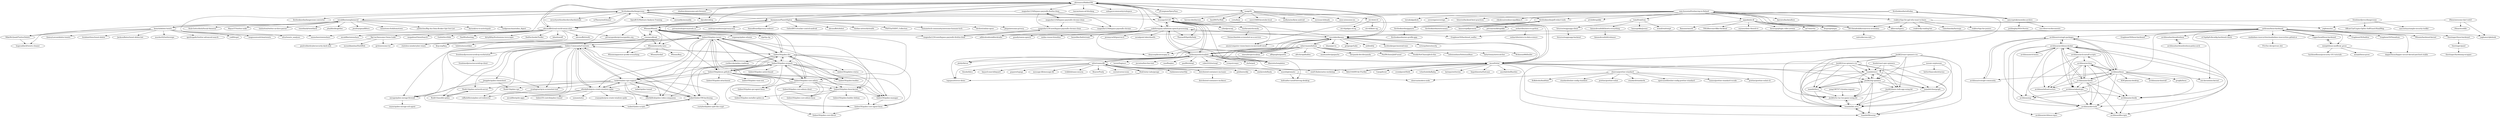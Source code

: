 digraph G {
"aforensics/HiddenVM" -> "dosyago/22120"
"aforensics/HiddenVM" -> "firstlookmedia/dangerzone"
"aforensics/HiddenVM" -> "syscolabs/kasaya"
"aforensics/HiddenVM" -> "AnonymousPlanet/thgtoa"
"aforensics/HiddenVM" -> "shadawck/awesome-anti-forensic" ["e"=1]
"aforensics/HiddenVM" -> "alecmuffett/real-world-onion-sites"
"aforensics/HiddenVM" -> "Qubes-Community/Contents"
"aforensics/HiddenVM" -> "skysafe/reblog"
"aforensics/HiddenVM" -> "magnolia1234/bypass-paywalls-firefox-clean"
"aforensics/HiddenVM" -> "tanrax/maza-ad-blocking" ["e"=1]
"aforensics/HiddenVM" -> "subspacecommunity/subspace" ["e"=1]
"aforensics/HiddenVM" -> "codeforequity-at/botium-speech-processing"
"aforensics/HiddenVM" -> "adblockradio/adblockradio" ["e"=1]
"aforensics/HiddenVM" -> "maqp/tfc"
"aforensics/HiddenVM" -> "JFreegman/SpicyPass" ["e"=1]
"QubesOS/qubes-issues" -> "QubesOS/qubes-secpack"
"QubesOS/qubes-issues" -> "QubesOS/qubes-doc"
"QubesOS/qubes-issues" -> "QubesOS/qubesos.github.io"
"QubesOS/qubes-issues" -> "Qubes-Community/Contents"
"QubesOS/qubes-issues" -> "tasket/Qubes-vpn-support"
"QubesOS/qubes-issues" -> "elliotkillick/qvm-create-windows-qube"
"QubesOS/qubes-issues" -> "tasket/Qubes-VM-hardening"
"QubesOS/qubes-issues" -> "QubesOS/qubes-linux-kernel"
"QubesOS/qubes-issues" -> "mirage/qubes-mirage-firewall"
"QubesOS/qubes-issues" -> "evadogstar/qvm-screenshot-tool"
"QubesOS/qubes-issues" -> "QubesOS/updates-status"
"QubesOS/qubes-issues" -> "QubesOS/qubes-core-admin"
"QubesOS/qubes-issues" -> "elliotkillick/qubes-video-companion"
"QubesOS/qubes-issues" -> "Whonix/Whonix"
"QubesOS/qubes-issues" -> "rootkovska/qubes-roadmap"
"forbesmyester/esqlate" -> "syscolabs/kasaya"
"forbesmyester/esqlate" -> "kbariotis/templates" ["e"=1]
"forbesmyester/esqlate" -> "shzlw/poli" ["e"=1]
"forbesmyester/esqlate" -> "plotly/falcon" ["e"=1]
"forbesmyester/esqlate" -> "tarent/loginsrv" ["e"=1]
"forbesmyester/esqlate" -> "raoofha/gter"
"forbesmyester/esqlate" -> "dosyago/22120"
"forbesmyester/esqlate" -> "imsnif/what"
"forbesmyester/esqlate" -> "paulfitz/mlsql" ["e"=1]
"forbesmyester/esqlate" -> "cube2222/octosql" ["e"=1]
"forbesmyester/esqlate" -> "cronyo/cronyo"
"forbesmyester/esqlate" -> "tagspace/trevor-demo"
"forbesmyester/esqlate" -> "jncraton/box-line-text"
"forbesmyester/esqlate" -> "codeforequity-at/botium-speech-processing"
"forbesmyester/esqlate" -> "infostreams/db"
"firstlookmedia/dangerzone" -> "firstlookmedia/pdf-redact-tools"
"firstlookmedia/dangerzone" -> "aforensics/HiddenVM"
"firstlookmedia/dangerzone" -> "szTheory/exifcleaner" ["e"=1]
"firstlookmedia/dangerzone" -> "alecmuffett/real-world-onion-sites"
"firstlookmedia/dangerzone" -> "skysafe/reblog"
"firstlookmedia/dangerzone" -> "micahflee/semiphemeral"
"firstlookmedia/dangerzone" -> "dosyago/22120"
"firstlookmedia/dangerzone" -> "OpenRCE/Malware-Analysis-Training" ["e"=1]
"firstlookmedia/dangerzone" -> "anonaddy/anonaddy" ["e"=1]
"firstlookmedia/dangerzone" -> "firstlookmedia/dangerzone-converter"
"firstlookmedia/dangerzone" -> "onionshare/onionshare" ["e"=1]
"firstlookmedia/dangerzone" -> "micahflee/onionshare" ["e"=1]
"firstlookmedia/dangerzone" -> "AnonymousPlanet/thgtoa"
"firstlookmedia/dangerzone" -> "securitywithoutborders/hardentools" ["e"=1]
"firstlookmedia/dangerzone" -> "amzn/computer-vision-basics-in-microsoft-excel" ["e"=1]
"archlinux/arch-install-scripts" -> "archlinux/mkinitcpio"
"archlinux/arch-install-scripts" -> "archlinux/devtools"
"archlinux/arch-install-scripts" -> "archlinux/archiso"
"archlinux/arch-install-scripts" -> "archlinux/archlinux-docker"
"aajanki/yle-dl" -> "szymex/xbmc-finnish-tv"
"aajanki/yle-dl" -> "hirsivaja/plugin.video.areena"
"aajanki/yle-dl" -> "HS-Datadesk/koronavirus-avoindata"
"aajanki/yle-dl" -> "an7oine/vhs"
"aajanki/yle-dl" -> "flammie/omorfi"
"aajanki/yle-dl" -> "fergusq/tampio"
"aajanki/yle-dl" -> "THLfi/koronavilkku-backend" ["e"=1]
"Qubes-Community/Contents" -> "elliotkillick/qvm-create-windows-qube"
"Qubes-Community/Contents" -> "tasket/Qubes-VM-hardening"
"Qubes-Community/Contents" -> "tasket/Qubes-vpn-support"
"Qubes-Community/Contents" -> "mirage/qubes-mirage-firewall"
"Qubes-Community/Contents" -> "Rudd-O/qubes-network-server"
"Qubes-Community/Contents" -> "QubesOS/qubes-doc"
"Qubes-Community/Contents" -> "evadogstar/qvm-screenshot-tool"
"Qubes-Community/Contents" -> "QubesOS/qubes-issues"
"Qubes-Community/Contents" -> "elliotkillick/qubes-video-companion"
"Qubes-Community/Contents" -> "tasket/Qubes-scripts"
"Qubes-Community/Contents" -> "Jeeppler/qubes-cheatsheet"
"Qubes-Community/Contents" -> "Rudd-O/ansible-qubes"
"Qubes-Community/Contents" -> "micahflee/qube-apps"
"Qubes-Community/Contents" -> "raffaeleflorio/qubes-url-redirector"
"Qubes-Community/Contents" -> "freedomofpress/securedrop-workstation"
"micahflee/semiphemeral" -> "koenrh/delete-tweets"
"micahflee/semiphemeral" -> "MikeMcQuaid/TwitterDelete"
"micahflee/semiphemeral" -> "firstlookmedia/dangerzone"
"micahflee/semiphemeral" -> "Nick-Gottschlich/Social-Amnesia" ["e"=1]
"micahflee/semiphemeral" -> "Mayur57/twitter-nuke"
"micahflee/semiphemeral" -> "timhutton/twitter-archive-parser" ["e"=1]
"micahflee/semiphemeral" -> "tweetback/tweetback" ["e"=1]
"micahflee/semiphemeral" -> "jsha/blocktogether" ["e"=1]
"micahflee/semiphemeral" -> "jessfraz/gmailfilters" ["e"=1]
"micahflee/semiphemeral" -> "hometown-fork/hometown" ["e"=1]
"micahflee/semiphemeral" -> "yaelwrites/Big-Ass-Data-Broker-Opt-Out-List" ["e"=1]
"micahflee/semiphemeral" -> "dariusk/rss-to-activitypub" ["e"=1]
"micahflee/semiphemeral" -> "hodgesmr/mastodon_digest" ["e"=1]
"anthraxx/linux-hardened" -> "GrapheneOS/linux-hardened" ["e"=1]
"anthraxx/linux-hardened" -> "GrapheneOS/hardened_malloc" ["e"=1]
"anthraxx/linux-hardened" -> "copperhead/linux-hardened"
"anthraxx/linux-hardened" -> "archlinuxhardened/selinux"
"anthraxx/linux-hardened" -> "Whonix/security-misc"
"anthraxx/linux-hardened" -> "a13xp0p0v/kconfig-hardened-check" ["e"=1]
"anthraxx/linux-hardened" -> "madaidans-insecurities/madaidans-insecurities.github.io"
"anthraxx/linux-hardened" -> "minipli/linux-unofficial_grsec"
"anthraxx/linux-hardened" -> "zen-kernel/zen-kernel" ["e"=1]
"anthraxx/linux-hardened" -> "GrapheneOS/Auditor" ["e"=1]
"anthraxx/linux-hardened" -> "GrapheneOS/Vanadium" ["e"=1]
"anthraxx/linux-hardened" -> "thestinger/linux-hardened"
"anthraxx/linux-hardened" -> "Whonix/hardened-kernel"
"anthraxx/linux-hardened" -> "dapperlinux/dapper-secure-kernel-patchset-stable"
"anthraxx/linux-hardened" -> "archlinux/svntogit-packages"
"codeforequity-at/botium-speech-processing" -> "gooofy/zamia-speech" ["e"=1]
"codeforequity-at/botium-speech-processing" -> "dosyago/22120"
"codeforequity-at/botium-speech-processing" -> "syscolabs/kasaya"
"codeforequity-at/botium-speech-processing" -> "ThasianX/SpotifyDaily"
"codeforequity-at/botium-speech-processing" -> "midas-research/audino" ["e"=1]
"codeforequity-at/botium-speech-processing" -> "dosycorp/browsergap.ce"
"codeforequity-at/botium-speech-processing" -> "benwilber/boltstream" ["e"=1]
"codeforequity-at/botium-speech-processing" -> "Kels316/DIY-Air-Purifier"
"codeforequity-at/botium-speech-processing" -> "jeremycw/httpserver.h" ["e"=1]
"codeforequity-at/botium-speech-processing" -> "socialpoint-labs/sheetfu" ["e"=1]
"codeforequity-at/botium-speech-processing" -> "adblockradio/adblockradio" ["e"=1]
"codeforequity-at/botium-speech-processing" -> "forbesmyester/esqlate"
"mosaic-org/mosaic" -> "teambit/bit.envs"
"mosaic-org/mosaic" -> "betterthancode/ottavino" ["e"=1]
"mosaic-org/mosaic" -> "teambit/envs"
"luisfarzati/chromda" -> "Swizec/lambda-screenshot-as-a-service"
"sam-hosseini/freelancing-in-finland" -> "reaktor/tips-for-ppl-who-want-to-learn"
"sam-hosseini/freelancing-in-finland" -> "HS-Datadesk/koronavirus-avoindata"
"sam-hosseini/freelancing-in-finland" -> "aajanki/yle-dl"
"sam-hosseini/freelancing-in-finland" -> "fpereiro/backendlore" ["e"=1]
"sam-hosseini/freelancing-in-finland" -> "teivah/algodeck" ["e"=1]
"sam-hosseini/freelancing-in-finland" -> "akheron/typera" ["e"=1]
"sam-hosseini/freelancing-in-finland" -> "dosyago/22120"
"sam-hosseini/freelancing-in-finland" -> "imsnif/what"
"sam-hosseini/freelancing-in-finland" -> "amzn/computer-vision-basics-in-microsoft-excel" ["e"=1]
"sam-hosseini/freelancing-in-finland" -> "artoh/kitupiikki"
"sam-hosseini/freelancing-in-finland" -> "tomi/fromfrom"
"sam-hosseini/freelancing-in-finland" -> "sovereign/sovereign" ["e"=1]
"sam-hosseini/freelancing-in-finland" -> "futurice/backend-best-practices" ["e"=1]
"sam-hosseini/freelancing-in-finland" -> "rikukissa/osinkoavaipalkkaa.fi"
"sam-hosseini/freelancing-in-finland" -> "fergusq/tampio"
"vmonaco/kloak" -> "Whonix/apparmor-profile-everything"
"vmonaco/kloak" -> "Whonix/security-misc"
"vmonaco/kloak" -> "Whonix/Whonix"
"vmonaco/kloak" -> "stateless-minds/cyber-stasis" ["e"=1]
"vmonaco/kloak" -> "lkrg-org/lkrg" ["e"=1]
"vmonaco/kloak" -> "luileito/mousefaker"
"Jeeppler/qubes-cheatsheet" -> "tasket/Qubes-scripts"
"Jeeppler/qubes-cheatsheet" -> "Rudd-O/qubes-vpn"
"tasket/Qubes-VM-hardening" -> "tasket/Qubes-scripts"
"tasket/Qubes-VM-hardening" -> "tasket/Qubes-vpn-support"
"tasket/Qubes-VM-hardening" -> "rustybird/qubes-split-dm-crypt"
"tasket/Qubes-scripts" -> "tasket/Qubes-VM-hardening"
"tasket/Qubes-vpn-support" -> "tasket/Qubes-VM-hardening"
"tasket/Qubes-vpn-support" -> "tasket/Qubes-scripts"
"tasket/Qubes-vpn-support" -> "mirage/qubes-mirage-firewall"
"tasket/Qubes-vpn-support" -> "Rudd-O/qubes-vpn"
"tasket/Qubes-vpn-support" -> "Qubes-Community/Contents"
"tasket/Qubes-vpn-support" -> "elliotkillick/qvm-create-windows-qube"
"tasket/Qubes-vpn-support" -> "tasket/qubes-tunnel"
"tasket/Qubes-vpn-support" -> "evadogstar/qvm-screenshot-tool"
"tasket/Qubes-vpn-support" -> "Rudd-O/qubes-network-server"
"tasket/Qubes-vpn-support" -> "rustybird/qubes-split-dm-crypt"
"tasket/Qubes-vpn-support" -> "elliotkillick/qubes-video-companion"
"elliotkillick/qvm-create-windows-qube" -> "Qubes-Community/Contents"
"elliotkillick/qvm-create-windows-qube" -> "mirage/qubes-mirage-firewall"
"elliotkillick/qvm-create-windows-qube" -> "elliotkillick/qubes-video-companion"
"elliotkillick/qvm-create-windows-qube" -> "tasket/Qubes-vpn-support"
"elliotkillick/qvm-create-windows-qube" -> "micahflee/qube-apps"
"elliotkillick/qvm-create-windows-qube" -> "tasket/Qubes-VM-hardening"
"elliotkillick/qvm-create-windows-qube" -> "unman/notes"
"elliotkillick/qvm-create-windows-qube" -> "crazyqube/qvm-create-windows-qube"
"elliotkillick/qvm-create-windows-qube" -> "QubesOS-contrib/qubes-tunnel"
"mirage/qubes-mirage-firewall" -> "reynir/qubes-mirage-ssh-agent"
"QubesOS/qubes-doc" -> "QubesOS/qubes-secpack"
"QubesOS/qubes-doc" -> "QubesOS/qubesos.github.io"
"QubesOS/qubes-doc" -> "QubesOS/qubes-core-admin"
"QubesOS/qubes-doc" -> "QubesOS/qubes-issues"
"QubesOS/qubes-doc" -> "Qubes-Community/Contents"
"QubesOS/qubes-doc" -> "QubesOS/qubes-linux-kernel"
"QubesOS/qubes-doc" -> "QubesOS/qubes-manager"
"QubesOS/qubes-doc" -> "tasket/Qubes-vpn-support"
"QubesOS/qubes-doc" -> "Whonix/Whonix"
"QubesOS/qubes-doc" -> "QubesOS/qubes-core-agent-linux"
"QubesOS/qubes-doc" -> "QubesOS/qubes-builder"
"QubesOS/qubes-doc" -> "rootkovska/qubes-roadmap"
"QubesOS/qubes-secpack" -> "QubesOS/qubes-doc"
"QubesOS/qubes-secpack" -> "QubesOS/qubes-issues"
"QubesOS/qubes-secpack" -> "QubesOS/qubes-core-admin"
"QubesOS/qubes-secpack" -> "QubesOS/qubesos.github.io"
"QubesOS/qubes-secpack" -> "QubesOS/qubes-linux-kernel"
"QubesOS/qubes-secpack" -> "QubesOS/qubes-manager"
"QubesOS/qubes-secpack" -> "tasket/Qubes-vpn-support"
"QubesOS/qubes-secpack" -> "QubesOS/updates-status"
"QubesOS/qubes-secpack" -> "Qubes-Community/Contents"
"QubesOS/qubes-secpack" -> "QubesOS/qubes-builder"
"QubesOS/qubes-secpack" -> "QubesOS/qubes-gui-agent-linux"
"QubesOS/qubes-secpack" -> "QubesOS/qubes-core-agent-linux"
"QubesOS/qubes-secpack" -> "QubesOS/qubes-antievilmaid"
"QubesOS/qubes-secpack" -> "elliotkillick/qubes-video-companion"
"QubesOS/qubes-secpack" -> "tasket/Qubes-VM-hardening"
"infostreams/db" -> "Risk3sixty-Labs/geoapi"
"infostreams/db" -> "pshihn/sockly"
"infostreams/db" -> "similarweb/finala" ["e"=1]
"infostreams/db" -> "theodo/falco" ["e"=1]
"infostreams/db" -> "bayard-search/bayard" ["e"=1]
"infostreams/db" -> "gsquire/topngx" ["e"=1]
"infostreams/db" -> "message-db/message-db" ["e"=1]
"infostreams/db" -> "trekhleb/nano-neuron" ["e"=1]
"infostreams/db" -> "Bearer/Pizzly" ["e"=1]
"infostreams/db" -> "coreui/coreui-icons" ["e"=1]
"infostreams/db" -> "forbesmyester/esqlate"
"infostreams/db" -> "eon01/kubernetes-workshop" ["e"=1]
"infostreams/db" -> "distributed-containers-inc/sanic"
"infostreams/db" -> "vladaionescu/earthly" ["e"=1]
"infostreams/db" -> "muesli/gitomatic"
"archlinux/linux" -> "archlinux/archweb"
"archlinux/linux" -> "archlinux/archiso"
"archlinux/linux" -> "archlinux/archlinux-docker"
"archlinux/linux" -> "archlinux/svntogit-packages"
"archlinux/linux" -> "archlinux/archinstall" ["e"=1]
"archlinux/linux" -> "archlinux/archwiki"
"archlinux/linux" -> "archlinux/devtools"
"archlinux/linux" -> "archlinux/mkinitcpio"
"archlinux/linux" -> "zen-kernel/zen-kernel" ["e"=1]
"archlinux/linux" -> "archlinux/arch-install-scripts"
"archlinux/linux" -> "anthraxx/linux-hardened"
"archlinux/linux" -> "gregkh/linux" ["e"=1]
"archlinux/linux" -> "archlinux/infrastructure"
"archlinux/linux" -> "KDE/plasma-desktop" ["e"=1]
"archlinux/linux" -> "archlinux/svntogit-community"
"Kels316/DIY-Air-Purifier" -> "imsnif/what"
"5ky1ar/Awesome-Onion-Links" -> "mounibkamhaz/DarkWeb" ["e"=1]
"5ky1ar/Awesome-Onion-Links" -> "ajvb/awesome-tor" ["e"=1]
"5ky1ar/Awesome-Onion-Links" -> "paulveillard/cybersecurity-dark-web"
"imsnif/what" -> "tchiotludo/kafkahq" ["e"=1]
"imsnif/what" -> "teambit/envs"
"imsnif/what" -> "JoshK2/ng-spinners"
"imsnif/what" -> "dosyago/22120"
"imsnif/what" -> "Kels316/DIY-Air-Purifier"
"imsnif/what" -> "lastmjs/zwitterion"
"imsnif/what" -> "syscolabs/kasaya"
"imsnif/what" -> "teambit/bit.envs"
"imsnif/what" -> "Impedimenta/Suitcase" ["e"=1]
"imsnif/what" -> "anordal/shellharden" ["e"=1]
"imsnif/what" -> "eon01/kubernetes-workshop" ["e"=1]
"imsnif/what" -> "JoshK2/tic-tac-toe-game-using-bit"
"imsnif/what" -> "Canop/broot" ["e"=1]
"imsnif/what" -> "forbesmyester/esqlate"
"imsnif/what" -> "sveinbjornt/Sloth" ["e"=1]
"alecmuffett/real-world-onion-sites" -> "alecmuffett/eotk" ["e"=1]
"alecmuffett/real-world-onion-sites" -> "aforensics/HiddenVM"
"alecmuffett/real-world-onion-sites" -> "megadose/OnionSearch" ["e"=1]
"alecmuffett/real-world-onion-sites" -> "firstlookmedia/dangerzone"
"alecmuffett/real-world-onion-sites" -> "micahflee/onionshare" ["e"=1]
"alecmuffett/real-world-onion-sites" -> "AnonymousPlanet/thgtoa"
"alecmuffett/real-world-onion-sites" -> "5ky1ar/Awesome-Onion-Links"
"alecmuffett/real-world-onion-sites" -> "Gedsh/InviZible" ["e"=1]
"alecmuffett/real-world-onion-sites" -> "privacyguides/privacyguides.org" ["e"=1]
"alecmuffett/real-world-onion-sites" -> "onionshare/onionshare" ["e"=1]
"alecmuffett/real-world-onion-sites" -> "DanWin/hosting" ["e"=1]
"alecmuffett/real-world-onion-sites" -> "dirtyfilthy/freshonions-torscraper" ["e"=1]
"alecmuffett/real-world-onion-sites" -> "ajvb/awesome-tor" ["e"=1]
"alecmuffett/real-world-onion-sites" -> "DedSecInside/TorBot" ["e"=1]
"alecmuffett/real-world-onion-sites" -> "k4m4/onioff" ["e"=1]
"archlinux/archlinux-docker" -> "archlinux/arch-boxes"
"archlinux/archlinux-docker" -> "archlinux/archweb"
"archlinux/archlinux-docker" -> "archlinux/archwiki"
"archlinux/archlinux-docker" -> "archlinux/infrastructure"
"archlinux/archlinux-docker" -> "archlinux/linux"
"archlinux/archlinux-docker" -> "archlinux/arch-install-scripts"
"archlinux/archlinux-docker" -> "archlinux/devtools"
"archlinux/archlinux-docker" -> "archlinux/dbscripts"
"archlinux/archlinux-docker" -> "archlinux/mkinitcpio"
"archlinux/archlinux-docker" -> "archlinux/asp"
"archlinux/archlinux-docker" -> "archlinux/svntogit-packages"
"archlinux/archlinux-docker" -> "archlinux/archlinux-repro"
"firstlookmedia/pdf-redact-tools" -> "firstlookmedia/gpgsync"
"firstlookmedia/pdf-redact-tools" -> "kanzure/pdfparanoia"
"firstlookmedia/pdf-redact-tools" -> "firstlookmedia/autocanary"
"QubesOS/qubes-core-admin" -> "QubesOS/qubes-core-agent-linux"
"QubesOS/qubes-core-admin" -> "QubesOS/qubes-manager"
"QubesOS/qubes-core-admin" -> "QubesOS/qubes-linux-kernel"
"QubesOS/qubes-core-admin" -> "QubesOS/qubes-core-admin-linux"
"QubesOS/qubes-core-admin" -> "QubesOS/qubes-core-admin-client"
"QubesOS/qubes-core-admin" -> "QubesOS/qubes-gui-agent-linux"
"QubesOS/qubes-core-admin" -> "QubesOS/qubes-doc"
"QubesOS/qubes-core-admin" -> "QubesOS/qubes-secpack"
"QubesOS/qubes-core-admin" -> "QubesOS/qubes-core-libvirt"
"QubesOS/qubes-manager" -> "QubesOS/qubes-core-agent-linux"
"muesli/gitomatic" -> "sheerun/modern-node"
"muesli/gitomatic" -> "hofstadter-io/self-driving-desktop" ["e"=1]
"archlinux/arch-boxes" -> "archlinux/archlinux-docker"
"thestinger/linux-hardened" -> "thestinger/paxd"
"AnonymousPlanet/thgtoa" -> "privacytools/privacytools.io" ["e"=1]
"AnonymousPlanet/thgtoa" -> "undergroundwires/privacy.sexy" ["e"=1]
"AnonymousPlanet/thgtoa" -> "aforensics/HiddenVM"
"AnonymousPlanet/thgtoa" -> "SimonBrazell/privacy-redirect" ["e"=1]
"AnonymousPlanet/thgtoa" -> "privacyguides/privacyguides.org" ["e"=1]
"AnonymousPlanet/thgtoa" -> "OxfordHCC/tracker-control-android" ["e"=1]
"AnonymousPlanet/thgtoa" -> "alecmuffett/dohot"
"AnonymousPlanet/thgtoa" -> "Whonix/Whonix"
"AnonymousPlanet/thgtoa" -> "tholian-network/stealth" ["e"=1]
"AnonymousPlanet/thgtoa" -> "Ph055a/OSINT_Collection" ["e"=1]
"AnonymousPlanet/thgtoa" -> "humanetech-community/awesome-humane-tech" ["e"=1]
"AnonymousPlanet/thgtoa" -> "devbret/online-opsec"
"AnonymousPlanet/thgtoa" -> "vmonaco/kloak"
"AnonymousPlanet/thgtoa" -> "alecmuffett/real-world-onion-sites"
"AnonymousPlanet/thgtoa" -> "pluja/awesome-privacy" ["e"=1]
"Whonix/Whonix" -> "QubesOS/qubes-doc"
"Whonix/Whonix" -> "QubesOS/qubes-secpack"
"Whonix/Whonix" -> "QubesOS/qubes-issues"
"Whonix/Whonix" -> "Whonix/security-misc"
"Whonix/Whonix" -> "QubesOS/qubesos.github.io"
"Whonix/Whonix" -> "QubesOS/qubes-core-admin"
"Whonix/Whonix" -> "vmonaco/kloak"
"Whonix/Whonix" -> "nrgaway/qubes-whonix"
"Whonix/Whonix" -> "i2p/i2p.i2p" ["e"=1]
"Whonix/Whonix" -> "GrapheneOS/hardened_malloc" ["e"=1]
"maqp/tfc" -> "haveno-dex/haveno" ["e"=1]
"maqp/tfc" -> "basil00/TorWall" ["e"=1]
"maqp/tfc" -> "otrv4/otrv4"
"maqp/tfc" -> "cretz/bine" ["e"=1]
"maqp/tfc" -> "aforensics/HiddenVM"
"maqp/tfc" -> "user234683/youtube-local" ["e"=1]
"maqp/tfc" -> "mollyim/mollyim-android" ["e"=1]
"maqp/tfc" -> "osresearch/heads" ["e"=1]
"maqp/tfc" -> "oxen-io/session-ios" ["e"=1]
"firstlookmedia/gpgsync" -> "firstlookmedia/aws-profile-gpg"
"Whonix/security-misc" -> "Whonix/apparmor-profile-everything"
"Whonix/security-misc" -> "Whonix/lkrg"
"Whonix/security-misc" -> "Whonix/tirdad"
"firstlookmedia/sidtoday" -> "iamcryptoki/snowden-archive"
"firstlookmedia/sidtoday" -> "firstlookmedia/gpgsync"
"firstlookmedia/sidtoday" -> "firstlookmedia/pdf-redact-tools"
"iamcryptoki/snowden-archive" -> "firstlookmedia/sidtoday"
"iamcryptoki/snowden-archive" -> "nsa-observer/documents"
"iamcryptoki/snowden-archive" -> "joshbegley/NSA-Stories"
"MikeMcQuaid/TwitterDelete" -> "hugocaillard/tweets-cleaner"
"koenrh/delete-tweets" -> "micahflee/semiphemeral"
"koenrh/delete-tweets" -> "QuincyLarson/delete-tweets"
"koenrh/delete-tweets" -> "MikeMcQuaid/TwitterDelete"
"koenrh/delete-tweets" -> "hugocaillard/tweets-cleaner"
"koenrh/delete-tweets" -> "brndnmtthws/tweet-delete"
"koenrh/delete-tweets" -> "JacksonBates/tweet-delete-bot"
"koenrh/delete-tweets" -> "murdoc02/twitterwipe"
"koenrh/delete-tweets" -> "igorbrigadir/twitter-advanced-search" ["e"=1]
"koenrh/delete-tweets" -> "codl/forget"
"koenrh/delete-tweets" -> "magnusnissel/cleantweets"
"koenrh/delete-tweets" -> "x0rz/tweets_analyzer" ["e"=1]
"freedomofpress/dangerzone" -> "kanzure/pdfparanoia"
"freedomofpress/dangerzone" -> "OffcierCia/Crypto-OpSec-SelfGuard-RoadMap" ["e"=1]
"freedomofpress/dangerzone" -> "nascentxyz/simple-security-toolkit" ["e"=1]
"Zfinix/awesome-dart-web3" -> "jogboms/rijksbook"
"Zfinix/awesome-dart-web3" -> "Zfinix/worddle"
"Zfinix/awesome-dart-web3" -> "jogboms/iirc"
"dosyago/22120" -> "aforensics/HiddenVM"
"dosyago/22120" -> "luisfarzati/chromda"
"dosyago/22120" -> "ThasianX/SpotifyDaily"
"dosyago/22120" -> "codeforequity-at/botium-speech-processing"
"dosyago/22120" -> "imsnif/what"
"dosyago/22120" -> "dosycorp/browsergap.ce"
"dosyago/22120" -> "kbariotis/templates" ["e"=1]
"dosyago/22120" -> "forbesmyester/esqlate"
"dosyago/22120" -> "soheilpro/catj" ["e"=1]
"QubesOS/qubesos.github.io" -> "QubesOS/qubes-doc"
"QubesOS/qubesos.github.io" -> "QubesOS/qubes-secpack"
"QubesOS/qubesos.github.io" -> "QubesOS/qubes-issues"
"QubesOS/qubesos.github.io" -> "QubesOS/qubes-linux-kernel"
"QubesOS/qubesos.github.io" -> "QubesOS/qubes-core-admin"
"QubesOS/qubesos.github.io" -> "QubesOS/qubes-attachment"
"QubesOS/qubesos.github.io" -> "QubesOS/qubes-core-agent-linux"
"QubesOS/qubesos.github.io" -> "QubesOS/qubes-manager"
"QubesOS/qubesos.github.io" -> "QubesOS/qubes-builder"
"QubesOS/qubesos.github.io" -> "QubesOS/qubes-vmm-xen"
"QubesOS/qubesos.github.io" -> "QubesOS/qubes-installer-qubes-os"
"QubesOS/qubesos.github.io" -> "elliotkillick/qvm-create-windows-qube"
"QubesOS/qubesos.github.io" -> "tasket/Qubes-vpn-support"
"bondz/react-epic-spinners" -> "teambit/envs"
"bondz/react-epic-spinners" -> "teambit/bit.envs"
"bondz/react-epic-spinners" -> "JoshK2/ng-spinners"
"magnolia1234/bypass-paywalls-firefox-clean" -> "magnolia1234/bypass-paywalls-chrome-clean"
"magnolia1234/bypass-paywalls-firefox-clean" -> "magnolia1234-new/bypass-paywalls-firefox-clean"
"magnolia1234/bypass-paywalls-firefox-clean" -> "magnolia1234/bypass-paywalls-chrome"
"magnolia1234/bypass-paywalls-firefox-clean" -> "magnolia1234-new/bypass-paywalls-chrome-clean"
"webartifex/intro-to-python" -> "webartifex/intro-to-data-science"
"webartifex/intro-to-python" -> "syscolabs/kasaya"
"kanzure/pdfparanoia" -> "firstlookmedia/pdf-redact-tools"
"Risk3sixty-Labs/geoapi" -> "tagspace/trevor-demo"
"Risk3sixty-Labs/geoapi" -> "infostreams/db"
"archlinux/archweb" -> "archlinux/archwiki"
"archlinux/archweb" -> "archlinux/archiso"
"archlinux/archweb" -> "archlinux/asp"
"archlinux/archweb" -> "archlinux/archlinux-docker"
"archlinux/archweb" -> "archlinux/devtools"
"archlinux/archweb" -> "archlinux/linux"
"archlinux/archweb" -> "archlinux/mkinitcpio"
"archlinux/archweb" -> "archlinux/infrastructure"
"archlinux/archweb" -> "archlinux/dbscripts"
"magnolia1234/bypass-paywalls-chrome-clean" -> "magnolia1234/bypass-paywalls-chrome"
"magnolia1234/bypass-paywalls-chrome-clean" -> "magnolia1234/bypass-paywalls-firefox-clean"
"magnolia1234/bypass-paywalls-chrome-clean" -> "magnolia1234-new/bypass-paywalls-chrome-clean"
"archlinux/mkinitcpio" -> "archlinux/devtools"
"archlinux/mkinitcpio" -> "archlinux/archwiki"
"archlinux/mkinitcpio" -> "archlinux/asp"
"JoshK2/react-spinners-css" -> "JoshK2/ng-spinners"
"JoshK2/react-spinners-css" -> "teambit/envs"
"JoshK2/react-spinners-css" -> "teambit/cleargraph"
"JoshK2/react-spinners-css" -> "JoshK2/vue-spinners-css"
"JoshK2/react-spinners-css" -> "JoshK2/tic-tac-toe-game-using-bit"
"JoshK2/react-spinners-css" -> "teambit/docs"
"JoshK2/react-spinners-css" -> "teambit/bit.envs"
"JoshK2/react-spinners-css" -> "JoshK2/basic-todo-app-using-bit"
"JoshK2/react-spinners-css" -> "teambit/librarian"
"archlinux/archiso" -> "archlinux/devtools"
"archlinux/archiso" -> "archlinux/archwiki"
"archlinux/archiso" -> "archlinux/archweb"
"archlinux/archiso" -> "archlinux/mkinitcpio"
"archlinux/archiso" -> "archlinux/infrastructure"
"archlinux/archiso" -> "archlinux/linux"
"syscolabs/kasaya" -> "hliyan/jarvis"
"syscolabs/kasaya" -> "aforensics/HiddenVM"
"syscolabs/kasaya" -> "mherrmann/helium"
"syscolabs/kasaya" -> "codeforequity-at/botium-speech-processing"
"syscolabs/kasaya" -> "forbesmyester/esqlate"
"syscolabs/kasaya" -> "amzn/computer-vision-basics-in-microsoft-excel" ["e"=1]
"syscolabs/kasaya" -> "imsnif/what"
"syscolabs/kasaya" -> "tagspace/trevor-demo"
"syscolabs/kasaya" -> "getgauge/taiko" ["e"=1]
"syscolabs/kasaya" -> "mifi/editly" ["e"=1]
"syscolabs/kasaya" -> "kbariotis/templates" ["e"=1]
"syscolabs/kasaya" -> "plotly/falcon" ["e"=1]
"syscolabs/kasaya" -> "facebookexperimental/rome" ["e"=1]
"syscolabs/kasaya" -> "victorqribeiro/isocity" ["e"=1]
"syscolabs/kasaya" -> "dosyago/22120"
"tomi/fromfrom" -> "hannupekka/jsonni"
"tomi/fromfrom" -> "wsmd/reattempt" ["e"=1]
"tomi/fromfrom" -> "futurice/wappuapp-client"
"tomi/fromfrom" -> "kimmobrunfeldt/howto-everything"
"madaidans-insecurities/madaidans-insecurities.github.io" -> "PrivSec-dev/privsec.dev" ["e"=1]
"mherrmann/helium" -> "syscolabs/kasaya"
"mherrmann/helium" -> "seleniumbase/SeleniumBase" ["e"=1]
"mherrmann/helium" -> "kotartemiy/newscatcher" ["e"=1]
"mherrmann/helium" -> "Mckinsey666/bullet" ["e"=1]
"mherrmann/helium" -> "emeryberger/scalene" ["e"=1]
"mherrmann/helium" -> "alfiopuglisi/guietta" ["e"=1]
"mherrmann/helium" -> "alttch/rapidtables" ["e"=1]
"mherrmann/helium" -> "forbesmyester/esqlate"
"mherrmann/helium" -> "hofstadter-io/self-driving-desktop" ["e"=1]
"mherrmann/helium" -> "maxhumber/gazpacho" ["e"=1]
"mherrmann/helium" -> "dovpanda-dev/dovpanda" ["e"=1]
"mherrmann/helium" -> "dosycorp/browsergap.ce"
"mherrmann/helium" -> "PaulMcInnis/JobFunnel" ["e"=1]
"mherrmann/helium" -> "kbariotis/templates" ["e"=1]
"mherrmann/helium" -> "TotallyNotChase/glitch-this" ["e"=1]
"distributed-containers-inc/sanic" -> "distributed-containers-inc/knoci"
"Rudd-O/qubes-network-server" -> "Rudd-O/ansible-qubes"
"artoh/kitupiikki" -> "petriaarnio/kitupiikki"
"otrv4/otrv4" -> "otrv4/libotr-ng"
"otrv4/otrv4" -> "otrv4/pidgin-otrng"
"freedomofpress/securedrop-workstation" -> "freedomofpress/securedrop-client"
"QubesOS/qubes-linux-kernel" -> "QubesOS/qubes-core-agent-linux"
"QubesOS/qubes-linux-kernel" -> "QubesOS/qubes-core-libvirt"
"QubesOS/qubes-linux-kernel" -> "QubesOS/qubes-manager"
"QubesOS/qubes-linux-kernel" -> "QubesOS/qubes-installer-qubes-os"
"QubesOS/qubes-linux-kernel" -> "QubesOS/qubes-builder-debian"
"QubesOS/qubes-linux-kernel" -> "QubesOS/qubes-core-admin-linux"
"minipli/linux-unofficial_grsec" -> "copperhead/linux-hardened"
"minipli/linux-unofficial_grsec" -> "dapperlinux/dapper-secure-kernel-patchset-stable"
"minipli/linux-unofficial_grsec" -> "minipli/linux-grsec"
"minipli/linux-unofficial_grsec" -> "hardenedlinux/grsecurity-101-tutorials" ["e"=1]
"sheerun/prettier-standard" -> "standard/standardx"
"sheerun/prettier-standard" -> "sheerun/modern-node"
"sheerun/prettier-standard" -> "npetruzzelli/eslint-config-prettier-standard"
"sheerun/prettier-standard" -> "numso/prettier-standard-vscode"
"sheerun/prettier-standard" -> "prettier/prettier-eslint-cli" ["e"=1]
"sheerun/prettier-standard" -> "KidkArolis/healthier"
"sheerun/prettier-standard" -> "standard/eslint-config-standard" ["e"=1]
"sheerun/prettier-standard" -> "prettier/prettier-eslint" ["e"=1]
"JoshK2/vue-spinners-css" -> "JoshK2/ng-spinners"
"JoshK2/vue-spinners-css" -> "JoshK2/tic-tac-toe-game-using-bit"
"JoshK2/vue-spinners-css" -> "teambit/docs"
"JoshK2/vue-spinners-css" -> "teambit/bit.envs"
"JoshK2/vue-spinners-css" -> "teambit/envs"
"JoshK2/vue-spinners-css" -> "teambit/cleargraph"
"JoshK2/vue-spinners-css" -> "teambit/librarian"
"JoshK2/vue-spinners-css" -> "JoshK2/basic-todo-app-using-bit"
"jogboms/iirc" -> "jogboms/rijksbook"
"reaktor/tips-for-ppl-who-want-to-learn" -> "reaktor/tips-for-juniors"
"reaktor/tips-for-ppl-who-want-to-learn" -> "reaktor/fp-reading-list"
"reaktor/tips-for-ppl-who-want-to-learn" -> "HS-Datadesk/koronavirus-avoindata"
"reaktor/tips-for-ppl-who-want-to-learn" -> "sam-hosseini/freelancing-in-finland"
"reaktor/tips-for-ppl-who-want-to-learn" -> "akheron/typera" ["e"=1]
"reaktor/tips-for-ppl-who-want-to-learn" -> "raimohanska/harmaja" ["e"=1]
"reaktor/tips-for-ppl-who-want-to-learn" -> "jogboms/iirc"
"archlinux/svntogit-packages" -> "archlinux/svntogit-community"
"archlinux/svntogit-packages" -> "archlinux/asp"
"archlinux/svntogit-packages" -> "archlinux/devtools"
"archlinux/svntogit-packages" -> "archlinux/linux"
"archlinux/svntogit-packages" -> "archlinux/archlinux-docker"
"magnolia1234-new/bypass-paywalls-chrome-clean" -> "magnolia1234-new/bypass-paywalls-firefox-clean"
"kimmobrunfeldt/howto-everything" -> "kimmobrunfeldt/releasor"
"teambit/docs" -> "JoshK2/tic-tac-toe-game-using-bit"
"teambit/docs" -> "teambit/bit.envs"
"teambit/docs" -> "JoshK2/ng-spinners"
"Rudd-O/ansible-qubes" -> "Rudd-O/qubes-network-server"
"archlinuxhardened/selinux" -> "archlinuxhardened/selinux-policy-arch"
"JoshK2/tic-tac-toe-game-using-bit" -> "teambit/bit.envs"
"archlinux/svntogit-community" -> "archlinux/svntogit-packages"
"archlinux/archwiki" -> "archlinux/dbscripts"
"archlinux/devtools" -> "archlinux/archlinux-repro"
"archlinux/devtools" -> "archlinux/dbscripts"
"HS-Datadesk/koronavirus-avoindata" -> "valstu/korona-info"
"copperhead/linux-hardened" -> "minipli/linux-unofficial_grsec"
"copperhead/linux-hardened" -> "anthraxx/linux-hardened"
"archlinux/asp" -> "archlinux/devtools"
"futurice/wappuapp-client" -> "futurice/wappuapp-backend"
"teambit/envs" -> "teambit/bit.envs"
"teambit/envs" -> "teambit/librarian"
"teambit/envs" -> "JoshK2/ng-spinners"
"teambit/envs" -> "teambit/cleargraph"
"teambit/envs" -> "JoshK2/tic-tac-toe-game-using-bit"
"teambit/envs" -> "teambit/docs"
"teambit/envs" -> "JoshK2/basic-todo-app-using-bit"
"evadogstar/qvm-screenshot-tool" -> "raffaeleflorio/qubes-url-redirector"
"thestinger/paxd" -> "thestinger/hardening-wrapper"
"QubesOS/qubes-core-agent-linux" -> "QubesOS/qubes-core-libvirt"
"magnolia1234-new/bypass-paywalls-firefox-clean" -> "magnolia1234-new/bypass-paywalls-chrome-clean"
"archlinuxhardened/selinux-policy-arch" -> "archlinuxhardened/selinux"
"JoshK2/basic-todo-app-using-bit" -> "JoshK2/tic-tac-toe-game-using-bit"
"JoshK2/basic-todo-app-using-bit" -> "teambit/bit.envs"
"teambit/librarian" -> "teambit/bit.envs"
"JoshK2/ng-spinners" -> "teambit/bit.envs"
"JoshK2/ng-spinners" -> "JoshK2/tic-tac-toe-game-using-bit"
"JoshK2/ng-spinners" -> "teambit/librarian"
"JoshK2/ng-spinners" -> "teambit/cleargraph"
"JoshK2/ng-spinners" -> "teambit/docs"
"JoshK2/ng-spinners" -> "teambit/envs"
"JoshK2/ng-spinners" -> "JoshK2/basic-todo-app-using-bit"
"teambit/bit.envs" -> "JoshK2/tic-tac-toe-game-using-bit"
"teambit/bit.envs" -> "teambit/librarian"
"teambit/cleargraph" -> "teambit/bit.envs"
"yang19870713/redux-request" -> "JoshK2/tic-tac-toe-game-using-bit"
"aforensics/HiddenVM" ["l"="-24.731,-20.516"]
"dosyago/22120" ["l"="-24.685,-20.605"]
"firstlookmedia/dangerzone" ["l"="-24.763,-20.516"]
"syscolabs/kasaya" ["l"="-24.693,-20.631"]
"AnonymousPlanet/thgtoa" ["l"="-24.818,-20.455"]
"shadawck/awesome-anti-forensic" ["l"="-13.176,-46.466"]
"alecmuffett/real-world-onion-sites" ["l"="-24.783,-20.482"]
"Qubes-Community/Contents" ["l"="-24.806,-20.32"]
"skysafe/reblog" ["l"="-24.784,-20.547"]
"magnolia1234/bypass-paywalls-firefox-clean" ["l"="-24.677,-20.424"]
"tanrax/maza-ad-blocking" ["l"="-47.055,-1.544"]
"subspacecommunity/subspace" ["l"="-32.536,-23.181"]
"codeforequity-at/botium-speech-processing" ["l"="-24.66,-20.602"]
"adblockradio/adblockradio" ["l"="22.137,-26.751"]
"maqp/tfc" ["l"="-24.715,-20.469"]
"JFreegman/SpicyPass" ["l"="-46.998,-1.636"]
"QubesOS/qubes-issues" ["l"="-24.845,-20.306"]
"QubesOS/qubes-secpack" ["l"="-24.855,-20.284"]
"QubesOS/qubes-doc" ["l"="-24.865,-20.307"]
"QubesOS/qubesos.github.io" ["l"="-24.878,-20.296"]
"tasket/Qubes-vpn-support" ["l"="-24.822,-20.305"]
"elliotkillick/qvm-create-windows-qube" ["l"="-24.816,-20.279"]
"tasket/Qubes-VM-hardening" ["l"="-24.814,-20.295"]
"QubesOS/qubes-linux-kernel" ["l"="-24.891,-20.279"]
"mirage/qubes-mirage-firewall" ["l"="-24.8,-20.302"]
"evadogstar/qvm-screenshot-tool" ["l"="-24.827,-20.333"]
"QubesOS/updates-status" ["l"="-24.84,-20.267"]
"QubesOS/qubes-core-admin" ["l"="-24.877,-20.281"]
"elliotkillick/qubes-video-companion" ["l"="-24.83,-20.29"]
"Whonix/Whonix" ["l"="-24.886,-20.338"]
"rootkovska/qubes-roadmap" ["l"="-24.855,-20.333"]
"forbesmyester/esqlate" ["l"="-24.651,-20.648"]
"kbariotis/templates" ["l"="27.648,-19.773"]
"shzlw/poli" ["l"="11.544,23.524"]
"plotly/falcon" ["l"="26.333,-25.541"]
"tarent/loginsrv" ["l"="-13.086,1.553"]
"raoofha/gter" ["l"="-24.684,-20.678"]
"imsnif/what" ["l"="-24.641,-20.69"]
"paulfitz/mlsql" ["l"="-10.881,-4.558"]
"cube2222/octosql" ["l"="-11.943,-17.721"]
"cronyo/cronyo" ["l"="-24.672,-20.708"]
"tagspace/trevor-demo" ["l"="-24.613,-20.625"]
"jncraton/box-line-text" ["l"="-24.709,-20.703"]
"infostreams/db" ["l"="-24.538,-20.656"]
"firstlookmedia/pdf-redact-tools" ["l"="-24.914,-20.572"]
"szTheory/exifcleaner" ["l"="-28.041,-21.828"]
"micahflee/semiphemeral" ["l"="-24.652,-20.473"]
"OpenRCE/Malware-Analysis-Training" ["l"="-19.536,-32.241"]
"anonaddy/anonaddy" ["l"="-27.936,-21.747"]
"firstlookmedia/dangerzone-converter" ["l"="-24.752,-20.488"]
"onionshare/onionshare" ["l"="-28.117,-21.855"]
"micahflee/onionshare" ["l"="-29.675,-22.162"]
"securitywithoutborders/hardentools" ["l"="-12.974,-46.227"]
"amzn/computer-vision-basics-in-microsoft-excel" ["l"="33.507,33.482"]
"archlinux/arch-install-scripts" ["l"="-25.269,-20.183"]
"archlinux/mkinitcpio" ["l"="-25.254,-20.196"]
"archlinux/devtools" ["l"="-25.235,-20.184"]
"archlinux/archiso" ["l"="-25.24,-20.217"]
"archlinux/archlinux-docker" ["l"="-25.246,-20.174"]
"aajanki/yle-dl" ["l"="-24.759,-20.827"]
"szymex/xbmc-finnish-tv" ["l"="-24.771,-20.854"]
"hirsivaja/plugin.video.areena" ["l"="-24.788,-20.82"]
"HS-Datadesk/koronavirus-avoindata" ["l"="-24.719,-20.829"]
"an7oine/vhs" ["l"="-24.779,-20.836"]
"flammie/omorfi" ["l"="-24.795,-20.845"]
"fergusq/tampio" ["l"="-24.747,-20.804"]
"THLfi/koronavilkku-backend" ["l"="23.823,-26.219"]
"Rudd-O/qubes-network-server" ["l"="-24.783,-20.324"]
"tasket/Qubes-scripts" ["l"="-24.79,-20.296"]
"Jeeppler/qubes-cheatsheet" ["l"="-24.77,-20.285"]
"Rudd-O/ansible-qubes" ["l"="-24.776,-20.34"]
"micahflee/qube-apps" ["l"="-24.795,-20.284"]
"raffaeleflorio/qubes-url-redirector" ["l"="-24.807,-20.348"]
"freedomofpress/securedrop-workstation" ["l"="-24.746,-20.304"]
"koenrh/delete-tweets" ["l"="-24.578,-20.435"]
"MikeMcQuaid/TwitterDelete" ["l"="-24.597,-20.465"]
"Nick-Gottschlich/Social-Amnesia" ["l"="-31.863,-20.945"]
"Mayur57/twitter-nuke" ["l"="-24.63,-20.449"]
"timhutton/twitter-archive-parser" ["l"="-24.542,-19.722"]
"tweetback/tweetback" ["l"="15.208,-33.929"]
"jsha/blocktogether" ["l"="-4.666,-44.55"]
"jessfraz/gmailfilters" ["l"="-48.143,-2.558"]
"hometown-fork/hometown" ["l"="-24.681,-19.717"]
"yaelwrites/Big-Ass-Data-Broker-Opt-Out-List" ["l"="-27.851,-21.608"]
"dariusk/rss-to-activitypub" ["l"="-24.657,-19.739"]
"hodgesmr/mastodon_digest" ["l"="-24.576,-19.74"]
"anthraxx/linux-hardened" ["l"="-25.12,-20.237"]
"GrapheneOS/linux-hardened" ["l"="-28.539,-22.099"]
"GrapheneOS/hardened_malloc" ["l"="-28.497,-22.04"]
"copperhead/linux-hardened" ["l"="-25.135,-20.215"]
"archlinuxhardened/selinux" ["l"="-25.119,-20.275"]
"Whonix/security-misc" ["l"="-24.982,-20.319"]
"a13xp0p0v/kconfig-hardened-check" ["l"="-19.75,-32.489"]
"madaidans-insecurities/madaidans-insecurities.github.io" ["l"="-25.15,-20.26"]
"minipli/linux-unofficial_grsec" ["l"="-25.116,-20.2"]
"zen-kernel/zen-kernel" ["l"="-34.674,3.829"]
"GrapheneOS/Auditor" ["l"="-28.479,-22.039"]
"GrapheneOS/Vanadium" ["l"="-28.451,-22.019"]
"thestinger/linux-hardened" ["l"="-25.083,-20.211"]
"Whonix/hardened-kernel" ["l"="-25.099,-20.25"]
"dapperlinux/dapper-secure-kernel-patchset-stable" ["l"="-25.108,-20.218"]
"archlinux/svntogit-packages" ["l"="-25.196,-20.187"]
"gooofy/zamia-speech" ["l"="0.656,39.852"]
"ThasianX/SpotifyDaily" ["l"="-24.656,-20.563"]
"midas-research/audino" ["l"="0.479,39.859"]
"dosycorp/browsergap.ce" ["l"="-24.72,-20.591"]
"benwilber/boltstream" ["l"="32.663,-26.189"]
"Kels316/DIY-Air-Purifier" ["l"="-24.612,-20.661"]
"jeremycw/httpserver.h" ["l"="-12.306,25.769"]
"socialpoint-labs/sheetfu" ["l"="22.885,2.704"]
"mosaic-org/mosaic" ["l"="-24.564,-20.771"]
"teambit/bit.envs" ["l"="-24.59,-20.733"]
"betterthancode/ottavino" ["l"="28.727,-35.138"]
"teambit/envs" ["l"="-24.596,-20.742"]
"luisfarzati/chromda" ["l"="-24.608,-20.567"]
"Swizec/lambda-screenshot-as-a-service" ["l"="-24.569,-20.552"]
"sam-hosseini/freelancing-in-finland" ["l"="-24.708,-20.785"]
"reaktor/tips-for-ppl-who-want-to-learn" ["l"="-24.684,-20.837"]
"fpereiro/backendlore" ["l"="27.679,-19.857"]
"teivah/algodeck" ["l"="27.633,-19.849"]
"akheron/typera" ["l"="27.74,-28.446"]
"artoh/kitupiikki" ["l"="-24.744,-20.775"]
"tomi/fromfrom" ["l"="-24.741,-20.882"]
"sovereign/sovereign" ["l"="-27.557,-23.484"]
"futurice/backend-best-practices" ["l"="27.604,-19.873"]
"rikukissa/osinkoavaipalkkaa.fi" ["l"="-24.689,-20.8"]
"vmonaco/kloak" ["l"="-24.915,-20.37"]
"Whonix/apparmor-profile-everything" ["l"="-24.957,-20.348"]
"stateless-minds/cyber-stasis" ["l"="-32.21,-23.303"]
"lkrg-org/lkrg" ["l"="-19.769,-32.655"]
"luileito/mousefaker" ["l"="-24.944,-20.386"]
"Rudd-O/qubes-vpn" ["l"="-24.784,-20.269"]
"rustybird/qubes-split-dm-crypt" ["l"="-24.823,-20.32"]
"tasket/qubes-tunnel" ["l"="-24.814,-20.335"]
"unman/notes" ["l"="-24.807,-20.241"]
"crazyqube/qvm-create-windows-qube" ["l"="-24.815,-20.254"]
"QubesOS-contrib/qubes-tunnel" ["l"="-24.799,-20.254"]
"reynir/qubes-mirage-ssh-agent" ["l"="-24.77,-20.304"]
"QubesOS/qubes-manager" ["l"="-24.882,-20.269"]
"QubesOS/qubes-core-agent-linux" ["l"="-24.87,-20.267"]
"QubesOS/qubes-builder" ["l"="-24.894,-20.307"]
"QubesOS/qubes-gui-agent-linux" ["l"="-24.863,-20.255"]
"QubesOS/qubes-antievilmaid" ["l"="-24.854,-20.227"]
"Risk3sixty-Labs/geoapi" ["l"="-24.55,-20.622"]
"pshihn/sockly" ["l"="-24.501,-20.642"]
"similarweb/finala" ["l"="-10.355,0.921"]
"theodo/falco" ["l"="-9.186,-3.225"]
"bayard-search/bayard" ["l"="-9.269,5.022"]
"gsquire/topngx" ["l"="-31.383,-20.897"]
"message-db/message-db" ["l"="34.777,-26.717"]
"trekhleb/nano-neuron" ["l"="26.119,-25.726"]
"Bearer/Pizzly" ["l"="-9.318,-18.649"]
"coreui/coreui-icons" ["l"="26.388,-25.538"]
"eon01/kubernetes-workshop" ["l"="-10.643,0.214"]
"distributed-containers-inc/sanic" ["l"="-24.493,-20.677"]
"vladaionescu/earthly" ["l"="-9.216,-18.65"]
"muesli/gitomatic" ["l"="-24.427,-20.671"]
"archlinux/linux" ["l"="-25.215,-20.205"]
"archlinux/archweb" ["l"="-25.239,-20.201"]
"archlinux/archinstall" ["l"="-9.184,-20.259"]
"archlinux/archwiki" ["l"="-25.261,-20.216"]
"gregkh/linux" ["l"="-25.919,-21.379"]
"archlinux/infrastructure" ["l"="-25.22,-20.187"]
"KDE/plasma-desktop" ["l"="-36.223,5.372"]
"archlinux/svntogit-community" ["l"="-25.183,-20.166"]
"5ky1ar/Awesome-Onion-Links" ["l"="-24.783,-20.437"]
"mounibkamhaz/DarkWeb" ["l"="-7.241,-45.417"]
"ajvb/awesome-tor" ["l"="-27.784,-21.502"]
"paulveillard/cybersecurity-dark-web" ["l"="-24.786,-20.412"]
"tchiotludo/kafkahq" ["l"="10.188,22.417"]
"JoshK2/ng-spinners" ["l"="-24.598,-20.73"]
"lastmjs/zwitterion" ["l"="-24.648,-20.75"]
"Impedimenta/Suitcase" ["l"="-47.086,-1.499"]
"anordal/shellharden" ["l"="-11.752,-17.917"]
"JoshK2/tic-tac-toe-game-using-bit" ["l"="-24.597,-20.718"]
"Canop/broot" ["l"="-11.87,-18.22"]
"sveinbjornt/Sloth" ["l"="-47.242,-1.12"]
"alecmuffett/eotk" ["l"="-29.714,-21.977"]
"megadose/OnionSearch" ["l"="-7.105,-45.312"]
"Gedsh/InviZible" ["l"="-28.321,-21.927"]
"privacyguides/privacyguides.org" ["l"="-28.048,-21.779"]
"DanWin/hosting" ["l"="-29.589,-22.182"]
"dirtyfilthy/freshonions-torscraper" ["l"="-7.156,-45.444"]
"DedSecInside/TorBot" ["l"="-7.079,-45.311"]
"k4m4/onioff" ["l"="-7.103,-45.418"]
"archlinux/arch-boxes" ["l"="-25.275,-20.151"]
"archlinux/dbscripts" ["l"="-25.267,-20.2"]
"archlinux/asp" ["l"="-25.224,-20.167"]
"archlinux/archlinux-repro" ["l"="-25.245,-20.147"]
"firstlookmedia/gpgsync" ["l"="-24.968,-20.567"]
"kanzure/pdfparanoia" ["l"="-24.934,-20.61"]
"firstlookmedia/autocanary" ["l"="-24.929,-20.547"]
"QubesOS/qubes-core-admin-linux" ["l"="-24.903,-20.262"]
"QubesOS/qubes-core-admin-client" ["l"="-24.891,-20.243"]
"QubesOS/qubes-core-libvirt" ["l"="-24.889,-20.259"]
"sheerun/modern-node" ["l"="-24.356,-20.685"]
"hofstadter-io/self-driving-desktop" ["l"="27.3,-19.618"]
"thestinger/paxd" ["l"="-25.065,-20.186"]
"privacytools/privacytools.io" ["l"="-27.994,-21.767"]
"undergroundwires/privacy.sexy" ["l"="-28.073,-17.487"]
"SimonBrazell/privacy-redirect" ["l"="-28.089,-21.753"]
"OxfordHCC/tracker-control-android" ["l"="-28.299,-21.949"]
"alecmuffett/dohot" ["l"="-24.861,-20.473"]
"tholian-network/stealth" ["l"="30.854,-28.626"]
"Ph055a/OSINT_Collection" ["l"="-7.045,-45.28"]
"humanetech-community/awesome-humane-tech" ["l"="-27.964,-21.649"]
"devbret/online-opsec" ["l"="-24.857,-20.44"]
"pluja/awesome-privacy" ["l"="-28.01,-21.659"]
"nrgaway/qubes-whonix" ["l"="-24.913,-20.34"]
"i2p/i2p.i2p" ["l"="-29.823,-22.143"]
"haveno-dex/haveno" ["l"="46.719,-28.532"]
"basil00/TorWall" ["l"="-21.714,-32.006"]
"otrv4/otrv4" ["l"="-24.721,-20.424"]
"cretz/bine" ["l"="-30.078,-22.177"]
"user234683/youtube-local" ["l"="-28.182,-21.649"]
"mollyim/mollyim-android" ["l"="-28.306,-21.964"]
"osresearch/heads" ["l"="-24.479,-17.358"]
"oxen-io/session-ios" ["l"="-28.135,-22.015"]
"firstlookmedia/aws-profile-gpg" ["l"="-24.989,-20.549"]
"Whonix/lkrg" ["l"="-25.002,-20.305"]
"Whonix/tirdad" ["l"="-25.005,-20.326"]
"firstlookmedia/sidtoday" ["l"="-24.997,-20.588"]
"iamcryptoki/snowden-archive" ["l"="-25.04,-20.602"]
"nsa-observer/documents" ["l"="-25.08,-20.601"]
"joshbegley/NSA-Stories" ["l"="-25.06,-20.627"]
"hugocaillard/tweets-cleaner" ["l"="-24.565,-20.463"]
"QuincyLarson/delete-tweets" ["l"="-24.553,-20.41"]
"brndnmtthws/tweet-delete" ["l"="-24.565,-20.393"]
"JacksonBates/tweet-delete-bot" ["l"="-24.585,-20.407"]
"murdoc02/twitterwipe" ["l"="-24.552,-20.432"]
"igorbrigadir/twitter-advanced-search" ["l"="-7.144,-45.213"]
"codl/forget" ["l"="-24.526,-20.412"]
"magnusnissel/cleantweets" ["l"="-24.533,-20.444"]
"x0rz/tweets_analyzer" ["l"="-7.491,-43.175"]
"freedomofpress/dangerzone" ["l"="-24.96,-20.651"]
"OffcierCia/Crypto-OpSec-SelfGuard-RoadMap" ["l"="46.49,-25.192"]
"nascentxyz/simple-security-toolkit" ["l"="46.444,-25.16"]
"Zfinix/awesome-dart-web3" ["l"="-24.641,-20.931"]
"jogboms/rijksbook" ["l"="-24.647,-20.911"]
"Zfinix/worddle" ["l"="-24.63,-20.959"]
"jogboms/iirc" ["l"="-24.659,-20.891"]
"soheilpro/catj" ["l"="22.167,-26.639"]
"QubesOS/qubes-attachment" ["l"="-24.906,-20.295"]
"QubesOS/qubes-vmm-xen" ["l"="-24.921,-20.297"]
"QubesOS/qubes-installer-qubes-os" ["l"="-24.91,-20.28"]
"bondz/react-epic-spinners" ["l"="-24.597,-20.768"]
"magnolia1234/bypass-paywalls-chrome-clean" ["l"="-24.676,-20.397"]
"magnolia1234-new/bypass-paywalls-firefox-clean" ["l"="-24.648,-20.403"]
"magnolia1234/bypass-paywalls-chrome" ["l"="-24.664,-20.41"]
"magnolia1234-new/bypass-paywalls-chrome-clean" ["l"="-24.656,-20.386"]
"webartifex/intro-to-python" ["l"="-24.776,-20.666"]
"webartifex/intro-to-data-science" ["l"="-24.8,-20.678"]
"JoshK2/react-spinners-css" ["l"="-24.562,-20.735"]
"teambit/cleargraph" ["l"="-24.574,-20.745"]
"JoshK2/vue-spinners-css" ["l"="-24.574,-20.723"]
"teambit/docs" ["l"="-24.581,-20.733"]
"JoshK2/basic-todo-app-using-bit" ["l"="-24.585,-20.721"]
"teambit/librarian" ["l"="-24.582,-20.746"]
"hliyan/jarvis" ["l"="-24.727,-20.666"]
"mherrmann/helium" ["l"="-24.733,-20.628"]
"getgauge/taiko" ["l"="20.622,-28.154"]
"mifi/editly" ["l"="26.405,-19.364"]
"facebookexperimental/rome" ["l"="26.039,-25.97"]
"victorqribeiro/isocity" ["l"="26.178,-25.63"]
"hannupekka/jsonni" ["l"="-24.735,-20.904"]
"wsmd/reattempt" ["l"="12.825,-34.281"]
"futurice/wappuapp-client" ["l"="-24.77,-20.904"]
"kimmobrunfeldt/howto-everything" ["l"="-24.748,-20.929"]
"PrivSec-dev/privsec.dev" ["l"="-28.516,-22.035"]
"seleniumbase/SeleniumBase" ["l"="20.788,-28.387"]
"kotartemiy/newscatcher" ["l"="20.114,2.352"]
"Mckinsey666/bullet" ["l"="22.994,4.018"]
"emeryberger/scalene" ["l"="23.189,3.866"]
"alfiopuglisi/guietta" ["l"="20.044,2.302"]
"alttch/rapidtables" ["l"="22.778,2.875"]
"maxhumber/gazpacho" ["l"="20.971,28.911"]
"dovpanda-dev/dovpanda" ["l"="21.124,29.126"]
"PaulMcInnis/JobFunnel" ["l"="27.584,-19.948"]
"TotallyNotChase/glitch-this" ["l"="32.989,-24.175"]
"distributed-containers-inc/knoci" ["l"="-24.477,-20.69"]
"petriaarnio/kitupiikki" ["l"="-24.763,-20.772"]
"otrv4/libotr-ng" ["l"="-24.715,-20.397"]
"otrv4/pidgin-otrng" ["l"="-24.733,-20.405"]
"freedomofpress/securedrop-client" ["l"="-24.72,-20.289"]
"QubesOS/qubes-builder-debian" ["l"="-24.921,-20.259"]
"minipli/linux-grsec" ["l"="-25.112,-20.176"]
"hardenedlinux/grsecurity-101-tutorials" ["l"="-15.741,-0.494"]
"sheerun/prettier-standard" ["l"="-24.293,-20.696"]
"standard/standardx" ["l"="-24.253,-20.688"]
"npetruzzelli/eslint-config-prettier-standard" ["l"="-24.283,-20.67"]
"numso/prettier-standard-vscode" ["l"="-24.268,-20.713"]
"prettier/prettier-eslint-cli" ["l"="26.212,-26.647"]
"KidkArolis/healthier" ["l"="-24.289,-20.728"]
"standard/eslint-config-standard" ["l"="26.238,-26.683"]
"prettier/prettier-eslint" ["l"="26.213,-26.512"]
"reaktor/tips-for-juniors" ["l"="-24.657,-20.85"]
"reaktor/fp-reading-list" ["l"="-24.676,-20.864"]
"raimohanska/harmaja" ["l"="27.715,-28.469"]
"kimmobrunfeldt/releasor" ["l"="-24.754,-20.952"]
"archlinuxhardened/selinux-policy-arch" ["l"="-25.124,-20.295"]
"valstu/korona-info" ["l"="-24.717,-20.857"]
"futurice/wappuapp-backend" ["l"="-24.787,-20.917"]
"thestinger/hardening-wrapper" ["l"="-25.056,-20.166"]
"yang19870713/redux-request" ["l"="-24.588,-20.705"]
}